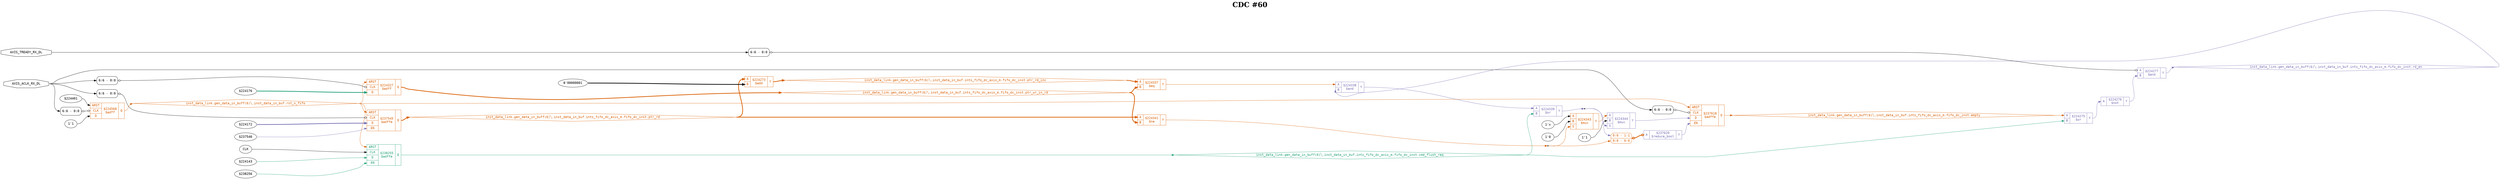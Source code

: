 digraph "spacefibre_light_top" {
label=<<b>CDC #60</b>>;
labelloc="t"
fontsize="30"
node ["fontname"="Courier"]
edge ["fontname"="Courier"]
rankdir="LR";
remincross=true;
n10 [ shape=octagon, label="AXIS_ACLK_RX_DL", color="black", fontcolor="black", href="/src/ip_spacefibre_light_top/spacefibre_light_top.vhd#65" ];
n11 [ shape=octagon, label="AXIS_TREADY_RX_DL", color="black", fontcolor="black", href="/src/ip_spacefibre_light_top/spacefibre_light_top.vhd#66" ];
n12 [ shape=diamond, label="inst_data_link.gen_data_in_buff(6)&#9586;.inst_data_in_buf.ints_fifo_dc_axis_m.fifo_dc_inst.cmd_flush_req", colorscheme="dark28", color="1", fontcolor="1", href="/src/ip/fifo_dc/fifo_dc.vhd#111" ];
n13 [ shape=diamond, label="inst_data_link.gen_data_in_buff(6)&#9586;.inst_data_in_buf.ints_fifo_dc_axis_m.fifo_dc_inst.empty", colorscheme="dark28", color="2", fontcolor="2", href="/src/ip/fifo_dc/fifo_dc.vhd#129" ];
n14 [ shape=diamond, label="inst_data_link.gen_data_in_buff(6)&#9586;.inst_data_in_buf.ints_fifo_dc_axis_m.fifo_dc_inst.ptr_rd", colorscheme="dark28", color="2", fontcolor="2", href="/src/ip/fifo_dc/fifo_dc.vhd#98" ];
n15 [ shape=diamond, label="inst_data_link.gen_data_in_buff(6)&#9586;.inst_data_in_buf.ints_fifo_dc_axis_m.fifo_dc_inst.ptr_rd_inc", colorscheme="dark28", color="2", fontcolor="2", href="/src/ip/fifo_dc/fifo_dc.vhd#99" ];
n16 [ shape=diamond, label="inst_data_link.gen_data_in_buff(6)&#9586;.inst_data_in_buf.ints_fifo_dc_axis_m.fifo_dc_inst.ptr_wr_in_rd", colorscheme="dark28", color="2", fontcolor="2", href="/src/ip/fifo_dc/fifo_dc.vhd#105" ];
n17 [ shape=diamond, label="inst_data_link.gen_data_in_buff(6)&#9586;.inst_data_in_buf.ints_fifo_dc_axis_m.fifo_dc_inst.rd_en", colorscheme="dark28", color="3", fontcolor="3", href="/src/ip/fifo_dc/fifo_dc.vhd#124" ];
n18 [ shape=diamond, label="inst_data_link.gen_data_in_buff(6)&#9586;.inst_data_in_buf.rst_n_fifo", colorscheme="dark28", color="2", fontcolor="2", href="/src/module_data_link/data_in_buf.vhd#142" ];
{ rank="source"; n10; n11;}
{ rank="sink";}
v1 [ label="$224172" ];
v2 [ label="$237546" ];
c24 [ shape=record, label="{{<p19> ARST|<p20> CLK|<p21> D|<p22> EN}|$237545\n$adffe|{<p23> Q}}", colorscheme="dark28", color="2", fontcolor="2" , href="/src/ip/fifo_dc/fifo_dc.vhd#321"  ];
x0 [ shape=record, style=rounded, label="<s0> 6:6 - 0:0 ", color="black", fontcolor="black" ];
x0:e -> c24:p20:w [arrowhead=odiamond, arrowtail=odiamond, dir=both, color="black", fontcolor="black", label=""];
c25 [ shape=record, label="{{<p19> ARST|<p20> CLK|<p21> D|<p22> EN}|$237618\n$adffe|{<p23> Q}}", colorscheme="dark28", color="2", fontcolor="2" , href="/src/ip/fifo_dc/fifo_dc.vhd#378"  ];
x3 [ shape=record, style=rounded, label="<s0> 6:6 - 0:0 ", color="black", fontcolor="black" ];
x3:e -> c25:p20:w [arrowhead=odiamond, arrowtail=odiamond, dir=both, color="black", fontcolor="black", label=""];
v4 [ label="CLK" ];
v5 [ label="$224143" ];
v6 [ label="$238256" ];
c26 [ shape=record, label="{{<p19> ARST|<p20> CLK|<p21> D|<p22> EN}|$238255\n$adffe|{<p23> Q}}", colorscheme="dark28", color="1", fontcolor="1" , href="/src/ip/fifo_dc/fifo_dc.vhd#440"  ];
c29 [ shape=record, label="{{<p27> A}|$237620\n$reduce_bool|{<p28> Y}}", colorscheme="dark28", color="3", fontcolor="3" ];
x7 [ shape=record, style=rounded, label="<s1> 0:0 - 1:1 |<s0> 0:0 - 0:0 ", colorscheme="dark28", color="2", fontcolor="2" ];
x7:e -> c29:p27:w [arrowhead=odiamond, arrowtail=odiamond, dir=both, colorscheme="dark28", color="2", fontcolor="2", style="setlinewidth(3)", label=""];
v8 [ label="$224401" ];
v10 [ label="1'1" ];
c30 [ shape=record, label="{{<p19> ARST|<p20> CLK|<p21> D}|$224568\n$adff|{<p23> Q}}", colorscheme="dark28", color="2", fontcolor="2" , href="/src/module_data_link/data_in_buf.vhd#194"  ];
x9 [ shape=record, style=rounded, label="<s0> 6:6 - 0:0 ", color="black", fontcolor="black" ];
x9:e -> c30:p20:w [arrowhead=odiamond, arrowtail=odiamond, dir=both, color="black", fontcolor="black", label=""];
v11 [ label="8'00000001" ];
c32 [ shape=record, label="{{<p27> A|<p31> B}|$224273\n$add|{<p28> Y}}", colorscheme="dark28", color="2", fontcolor="2" , href="/src/ip/fifo_dc/fifo_dc.vhd#289"  ];
c33 [ shape=record, label="{{<p27> A|<p31> B}|$224337\n$eq|{<p28> Y}}", colorscheme="dark28", color="2", fontcolor="2" , href="/src/ip/fifo_dc/fifo_dc.vhd#383"  ];
c34 [ shape=record, label="{{<p27> A|<p31> B}|$224338\n$and|{<p28> Y}}", colorscheme="dark28", color="3", fontcolor="3" , href="/src/ip/fifo_dc/fifo_dc.vhd#383"  ];
c35 [ shape=record, label="{{<p27> A|<p31> B}|$224339\n$or|{<p28> Y}}", colorscheme="dark28", color="3", fontcolor="3" , href="/src/ip/fifo_dc/fifo_dc.vhd#383"  ];
v12 [ label="1'x" ];
v13 [ label="1'0" ];
c37 [ shape=record, label="{{<p27> A|<p31> B|<p36> S}|$224343\n$mux|{<p28> Y}}", colorscheme="dark28", color="2", fontcolor="2" , href="/src/ip/fifo_dc/fifo_dc.vhd#383"  ];
v14 [ label="1'1" ];
c38 [ shape=record, label="{{<p27> A|<p31> B|<p36> S}|$224344\n$mux|{<p28> Y}}", colorscheme="dark28", color="3", fontcolor="3" , href="/src/ip/fifo_dc/fifo_dc.vhd#383"  ];
c39 [ shape=record, label="{{<p27> A|<p31> B}|$224275\n$or|{<p28> Y}}", colorscheme="dark28", color="3", fontcolor="3" , href="/src/ip/fifo_dc/fifo_dc.vhd#290"  ];
c40 [ shape=record, label="{{<p27> A}|$224276\n$not|{<p28> Y}}", colorscheme="dark28", color="3", fontcolor="3" , href="/src/ip/fifo_dc/fifo_dc.vhd#290"  ];
c41 [ shape=record, label="{{<p27> A|<p31> B}|$224277\n$and|{<p28> Y}}", colorscheme="dark28", color="3", fontcolor="3" , href="/src/ip/fifo_dc/fifo_dc.vhd#290"  ];
x15 [ shape=record, style=rounded, label="<s0> 6:6 - 0:0 ", color="black", fontcolor="black" ];
x15:e -> c41:p27:w [arrowhead=odiamond, arrowtail=odiamond, dir=both, color="black", fontcolor="black", label=""];
c42 [ shape=record, label="{{<p27> A|<p31> B}|$224341\n$ne|{<p28> Y}}", colorscheme="dark28", color="2", fontcolor="2" , href="/src/ip/fifo_dc/fifo_dc.vhd#385"  ];
v17 [ label="$224176" ];
c43 [ shape=record, label="{{<p19> ARST|<p20> CLK|<p21> D}|$224327\n$adff|{<p23> Q}}", colorscheme="dark28", color="2", fontcolor="2" , href="/src/ip/fifo_dc/fifo_dc.vhd#344"  ];
x16 [ shape=record, style=rounded, label="<s0> 6:6 - 0:0 ", color="black", fontcolor="black" ];
x16:e -> c43:p20:w [arrowhead=odiamond, arrowtail=odiamond, dir=both, color="black", fontcolor="black", label=""];
c29:p28:e -> c25:p22:w [colorscheme="dark28", color="3", fontcolor="3", label=""];
n10:e -> x0:s0:w [color="black", fontcolor="black", label=""];
n10:e -> x16:s0:w [color="black", fontcolor="black", label=""];
n10:e -> x3:s0:w [color="black", fontcolor="black", label=""];
n10:e -> x9:s0:w [color="black", fontcolor="black", label=""];
n11:e -> x15:s0:w [color="black", fontcolor="black", label=""];
c26:p23:e -> n12:w [colorscheme="dark28", color="1", fontcolor="1", label=""];
n12:e -> c35:p31:w [colorscheme="dark28", color="1", fontcolor="1", label=""];
n12:e -> c39:p31:w [colorscheme="dark28", color="1", fontcolor="1", label=""];
c25:p23:e -> n13:w [colorscheme="dark28", color="2", fontcolor="2", label=""];
n13:e -> c39:p27:w [colorscheme="dark28", color="2", fontcolor="2", label=""];
c24:p23:e -> n14:w [colorscheme="dark28", color="2", fontcolor="2", style="setlinewidth(3)", label=""];
n14:e -> c32:p27:w [colorscheme="dark28", color="2", fontcolor="2", style="setlinewidth(3)", label=""];
n14:e -> c42:p27:w [colorscheme="dark28", color="2", fontcolor="2", style="setlinewidth(3)", label=""];
c32:p28:e -> n15:w [colorscheme="dark28", color="2", fontcolor="2", style="setlinewidth(3)", label=""];
n15:e -> c33:p27:w [colorscheme="dark28", color="2", fontcolor="2", style="setlinewidth(3)", label=""];
c43:p23:e -> n16:w [colorscheme="dark28", color="2", fontcolor="2", style="setlinewidth(3)", label=""];
n16:e -> c33:p31:w [colorscheme="dark28", color="2", fontcolor="2", style="setlinewidth(3)", label=""];
n16:e -> c42:p31:w [colorscheme="dark28", color="2", fontcolor="2", style="setlinewidth(3)", label=""];
c41:p28:e -> n17:w [colorscheme="dark28", color="3", fontcolor="3", label=""];
n17:e -> c34:p31:w [colorscheme="dark28", color="3", fontcolor="3", label=""];
c30:p23:e -> n18:w [colorscheme="dark28", color="2", fontcolor="2", label=""];
n18:e -> c24:p19:w [colorscheme="dark28", color="2", fontcolor="2", label=""];
n18:e -> c25:p19:w [colorscheme="dark28", color="2", fontcolor="2", label=""];
n18:e -> c26:p19:w [colorscheme="dark28", color="2", fontcolor="2", label=""];
n18:e -> c43:p19:w [colorscheme="dark28", color="2", fontcolor="2", label=""];
c39:p28:e -> c40:p27:w [colorscheme="dark28", color="3", fontcolor="3", label=""];
c40:p28:e -> c41:p31:w [colorscheme="dark28", color="3", fontcolor="3", label=""];
c33:p28:e -> c34:p27:w [colorscheme="dark28", color="2", fontcolor="2", label=""];
c34:p28:e -> c35:p27:w [colorscheme="dark28", color="3", fontcolor="3", label=""];
n6 [ shape=point ];
c35:p28:e -> n6:w [colorscheme="dark28", color="3", fontcolor="3", label=""];
n6:e -> c38:p36:w [colorscheme="dark28", color="3", fontcolor="3", label=""];
n6:e -> x7:s1:w [colorscheme="dark28", color="3", fontcolor="3", label=""];
n7 [ shape=point ];
c42:p28:e -> n7:w [colorscheme="dark28", color="2", fontcolor="2", label=""];
n7:e -> c37:p36:w [colorscheme="dark28", color="2", fontcolor="2", label=""];
n7:e -> x7:s0:w [colorscheme="dark28", color="2", fontcolor="2", label=""];
c37:p28:e -> c38:p27:w [colorscheme="dark28", color="2", fontcolor="2", label=""];
c38:p28:e -> c25:p21:w [colorscheme="dark28", color="3", fontcolor="3", label=""];
v1:e -> c24:p21:w [colorscheme="dark28", color="3", fontcolor="3", style="setlinewidth(3)", label=""];
v10:e -> c30:p21:w [color="black", fontcolor="black", label=""];
v11:e -> c32:p31:w [color="black", fontcolor="black", style="setlinewidth(3)", label=""];
v12:e -> c37:p27:w [color="black", fontcolor="black", label=""];
v13:e -> c37:p31:w [color="black", fontcolor="black", label=""];
v14:e -> c38:p31:w [color="black", fontcolor="black", label=""];
v17:e -> c43:p21:w [colorscheme="dark28", color="1", fontcolor="1", style="setlinewidth(3)", label=""];
v2:e -> c24:p22:w [colorscheme="dark28", color="3", fontcolor="3", label=""];
v4:e -> c26:p20:w [color="black", fontcolor="black", label=""];
v5:e -> c26:p21:w [colorscheme="dark28", color="1", fontcolor="1", label=""];
v6:e -> c26:p22:w [colorscheme="dark28", color="1", fontcolor="1", label=""];
v8:e -> c30:p19:w [color="black", fontcolor="black", label=""];
}
